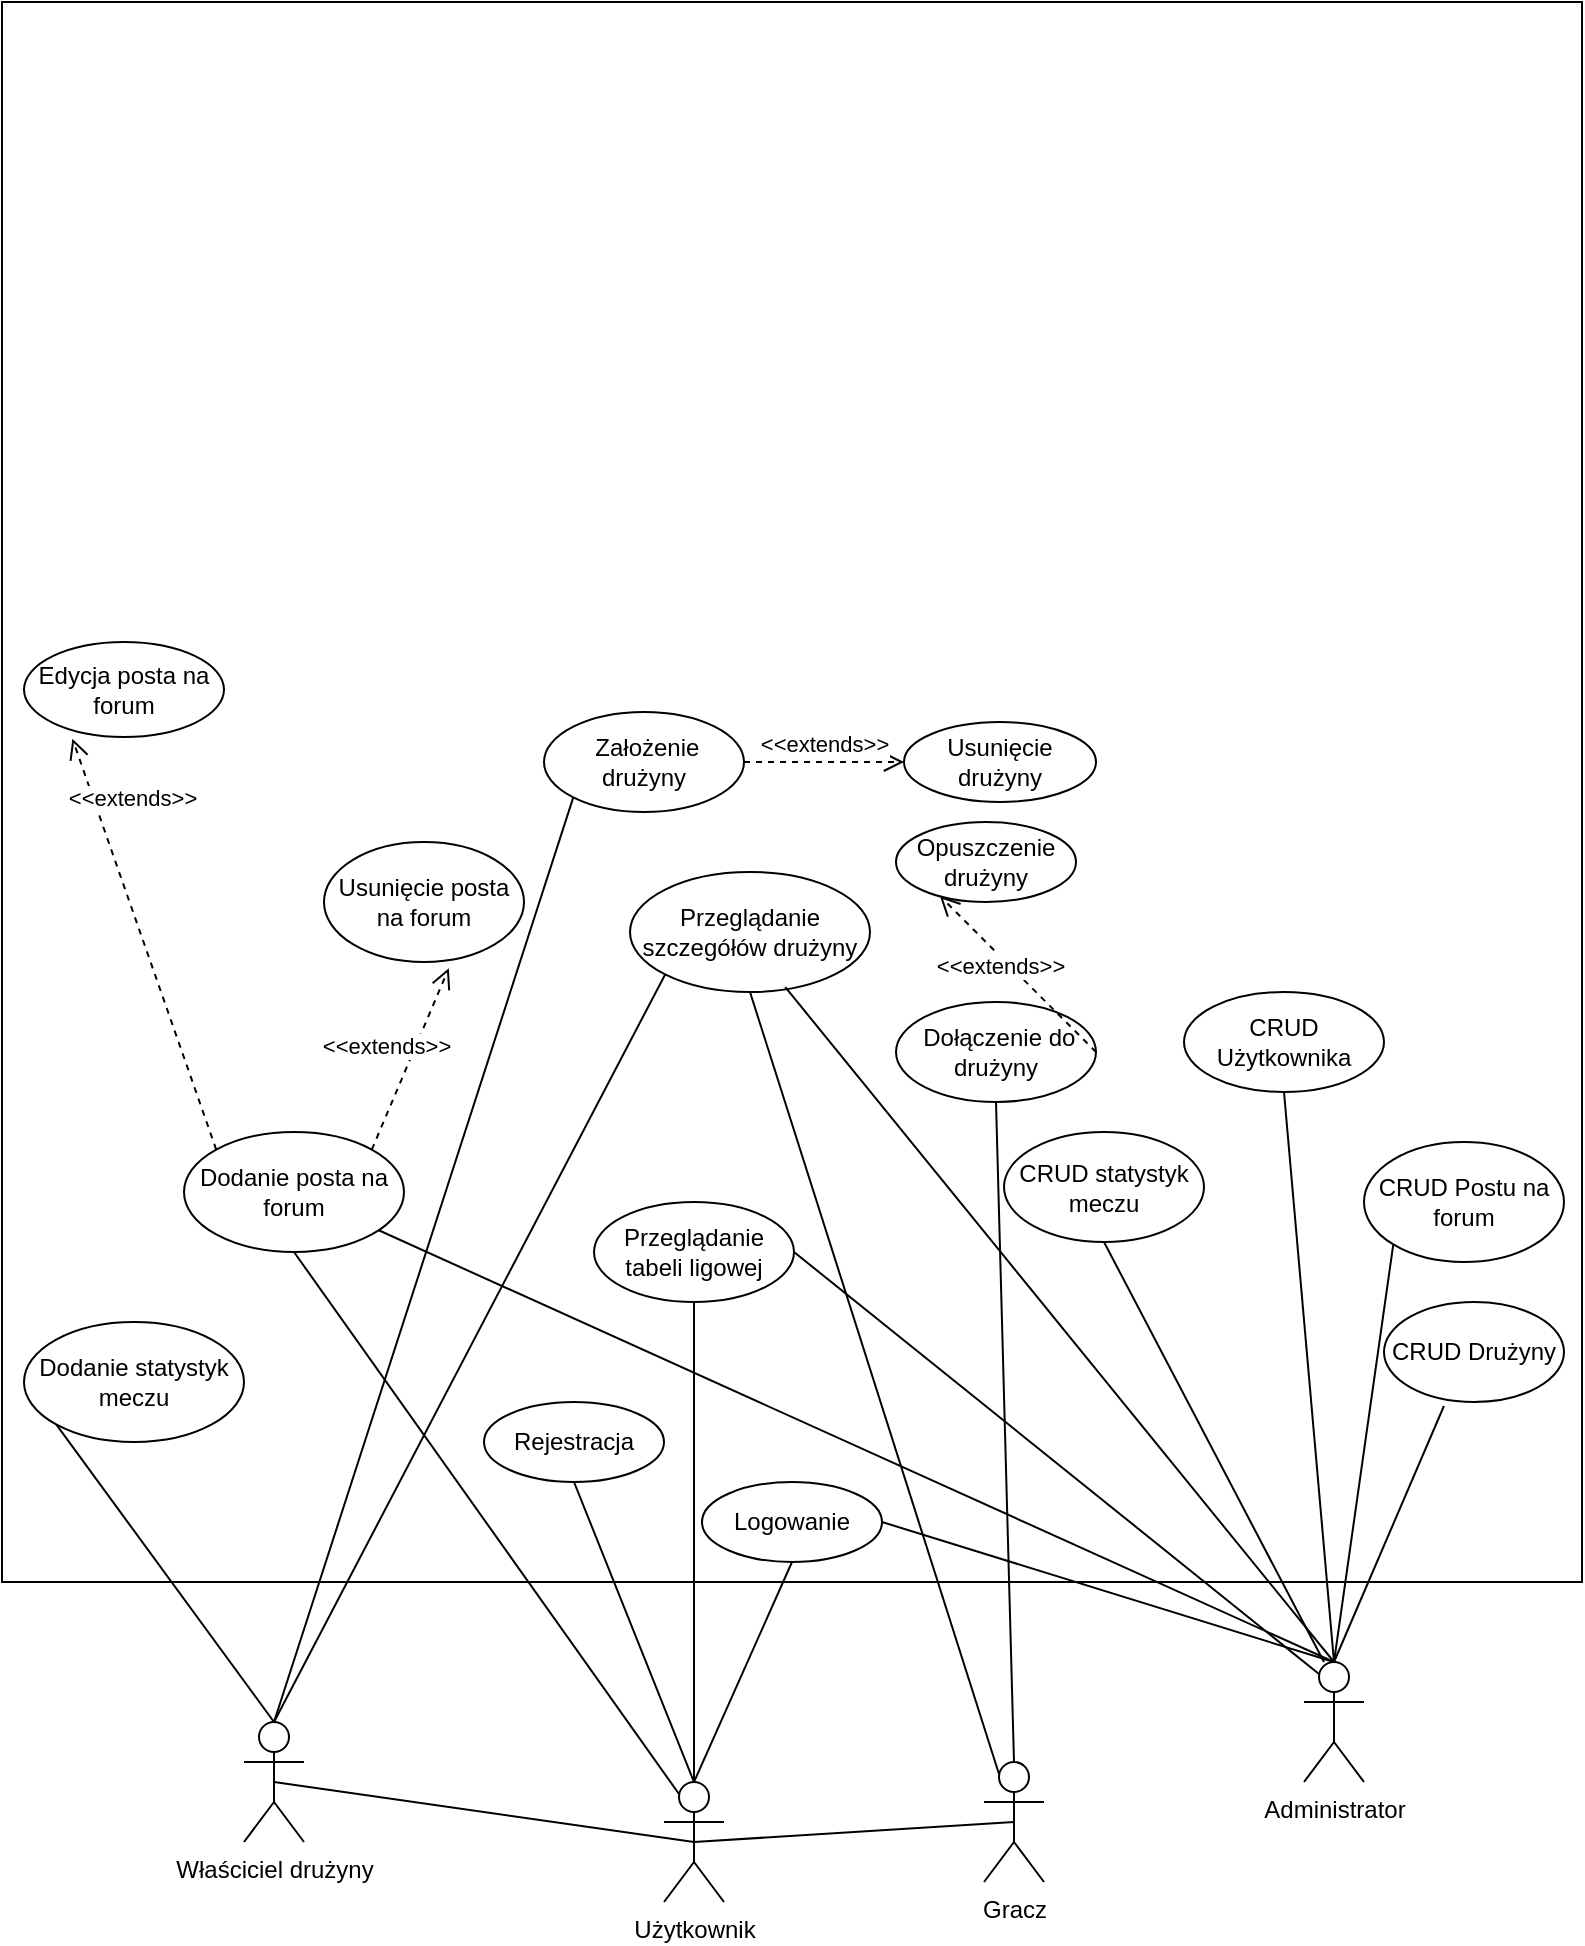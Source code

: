 <mxfile version="22.1.6" type="github">
  <diagram name="Strona-1" id="X-7RsSTV_ApfDy_lV50m">
    <mxGraphModel dx="1434" dy="782" grid="1" gridSize="10" guides="1" tooltips="1" connect="1" arrows="1" fold="1" page="1" pageScale="1" pageWidth="827" pageHeight="1169" math="0" shadow="0">
      <root>
        <mxCell id="0" />
        <mxCell id="1" parent="0" />
        <mxCell id="tqh2C1JOozACmvzIIyUE-1" value="Właściciel drużyny" style="shape=umlActor;verticalLabelPosition=bottom;verticalAlign=top;html=1;outlineConnect=0;" parent="1" vertex="1">
          <mxGeometry x="140" y="980" width="30" height="60" as="geometry" />
        </mxCell>
        <mxCell id="tqh2C1JOozACmvzIIyUE-2" value="Użytkownik" style="shape=umlActor;verticalLabelPosition=bottom;verticalAlign=top;html=1;outlineConnect=0;" parent="1" vertex="1">
          <mxGeometry x="350" y="1010" width="30" height="60" as="geometry" />
        </mxCell>
        <mxCell id="tqh2C1JOozACmvzIIyUE-3" value="Administrator" style="shape=umlActor;verticalLabelPosition=bottom;verticalAlign=top;html=1;outlineConnect=0;" parent="1" vertex="1">
          <mxGeometry x="670" y="950" width="30" height="60" as="geometry" />
        </mxCell>
        <mxCell id="tqh2C1JOozACmvzIIyUE-6" value="Gracz" style="shape=umlActor;verticalLabelPosition=bottom;verticalAlign=top;html=1;outlineConnect=0;" parent="1" vertex="1">
          <mxGeometry x="510" y="1000" width="30" height="60" as="geometry" />
        </mxCell>
        <mxCell id="tqh2C1JOozACmvzIIyUE-7" value="" style="whiteSpace=wrap;html=1;aspect=fixed;fillColor=none;" parent="1" vertex="1">
          <mxGeometry x="19" y="120" width="790" height="790" as="geometry" />
        </mxCell>
        <mxCell id="tqh2C1JOozACmvzIIyUE-8" value="" style="endArrow=none;html=1;rounded=0;exitX=0.5;exitY=0.5;exitDx=0;exitDy=0;exitPerimeter=0;entryX=0.5;entryY=0.5;entryDx=0;entryDy=0;entryPerimeter=0;" parent="1" source="tqh2C1JOozACmvzIIyUE-2" target="tqh2C1JOozACmvzIIyUE-6" edge="1">
          <mxGeometry width="50" height="50" relative="1" as="geometry">
            <mxPoint x="290" y="740" as="sourcePoint" />
            <mxPoint x="390" y="730" as="targetPoint" />
          </mxGeometry>
        </mxCell>
        <mxCell id="tqh2C1JOozACmvzIIyUE-9" value="" style="endArrow=none;html=1;rounded=0;entryX=0.5;entryY=0.5;entryDx=0;entryDy=0;entryPerimeter=0;exitX=0.5;exitY=0.5;exitDx=0;exitDy=0;exitPerimeter=0;" parent="1" source="tqh2C1JOozACmvzIIyUE-2" target="tqh2C1JOozACmvzIIyUE-1" edge="1">
          <mxGeometry width="50" height="50" relative="1" as="geometry">
            <mxPoint x="370" y="750" as="sourcePoint" />
            <mxPoint x="40" y="700" as="targetPoint" />
          </mxGeometry>
        </mxCell>
        <mxCell id="tqh2C1JOozACmvzIIyUE-13" value="&amp;nbsp;Założenie drużyny" style="ellipse;whiteSpace=wrap;html=1;" parent="1" vertex="1">
          <mxGeometry x="290" y="475" width="100" height="50" as="geometry" />
        </mxCell>
        <mxCell id="tqh2C1JOozACmvzIIyUE-14" value="&amp;nbsp;Dołączenie do drużyny" style="ellipse;whiteSpace=wrap;html=1;" parent="1" vertex="1">
          <mxGeometry x="466" y="620" width="100" height="50" as="geometry" />
        </mxCell>
        <mxCell id="tqh2C1JOozACmvzIIyUE-16" value="Rejestracja" style="ellipse;whiteSpace=wrap;html=1;" parent="1" vertex="1">
          <mxGeometry x="260" y="820" width="90" height="40" as="geometry" />
        </mxCell>
        <mxCell id="tqh2C1JOozACmvzIIyUE-17" value="Logowanie" style="ellipse;whiteSpace=wrap;html=1;" parent="1" vertex="1">
          <mxGeometry x="369" y="860" width="90" height="40" as="geometry" />
        </mxCell>
        <mxCell id="tqh2C1JOozACmvzIIyUE-18" value="Usunięcie drużyny" style="ellipse;whiteSpace=wrap;html=1;" parent="1" vertex="1">
          <mxGeometry x="470" y="480" width="96" height="40" as="geometry" />
        </mxCell>
        <mxCell id="tqh2C1JOozACmvzIIyUE-19" value="&lt;div&gt;Opuszczenie&lt;/div&gt;&lt;div&gt;drużyny&lt;br&gt;&lt;/div&gt;" style="ellipse;whiteSpace=wrap;html=1;" parent="1" vertex="1">
          <mxGeometry x="466" y="530" width="90" height="40" as="geometry" />
        </mxCell>
        <mxCell id="tqh2C1JOozACmvzIIyUE-20" value="Dodanie statystyk meczu" style="ellipse;whiteSpace=wrap;html=1;" parent="1" vertex="1">
          <mxGeometry x="30" y="780" width="110" height="60" as="geometry" />
        </mxCell>
        <mxCell id="tqh2C1JOozACmvzIIyUE-21" value="&lt;div&gt;Przeglądanie&lt;/div&gt;&lt;div&gt;tabeli ligowej&lt;br&gt;&lt;/div&gt;" style="ellipse;whiteSpace=wrap;html=1;" parent="1" vertex="1">
          <mxGeometry x="315" y="720" width="100" height="50" as="geometry" />
        </mxCell>
        <mxCell id="tqh2C1JOozACmvzIIyUE-22" value="Przeglądanie szczegółów drużyny" style="ellipse;whiteSpace=wrap;html=1;" parent="1" vertex="1">
          <mxGeometry x="333" y="555" width="120" height="60" as="geometry" />
        </mxCell>
        <mxCell id="tqh2C1JOozACmvzIIyUE-23" value="Dodanie posta na forum" style="ellipse;whiteSpace=wrap;html=1;" parent="1" vertex="1">
          <mxGeometry x="110" y="685" width="110" height="60" as="geometry" />
        </mxCell>
        <mxCell id="tqh2C1JOozACmvzIIyUE-24" value="Usunięcie posta na forum" style="ellipse;whiteSpace=wrap;html=1;" parent="1" vertex="1">
          <mxGeometry x="180" y="540" width="100" height="60" as="geometry" />
        </mxCell>
        <mxCell id="tqh2C1JOozACmvzIIyUE-25" value="Edycja posta na forum" style="ellipse;whiteSpace=wrap;html=1;" parent="1" vertex="1">
          <mxGeometry x="30" y="440" width="100" height="47.5" as="geometry" />
        </mxCell>
        <mxCell id="tqh2C1JOozACmvzIIyUE-26" value="&amp;lt;&amp;lt;extends&amp;gt;&amp;gt;" style="html=1;verticalAlign=bottom;endArrow=open;dashed=1;endSize=8;curved=0;rounded=0;exitX=1;exitY=0.5;exitDx=0;exitDy=0;entryX=0;entryY=0.5;entryDx=0;entryDy=0;" parent="1" source="tqh2C1JOozACmvzIIyUE-13" target="tqh2C1JOozACmvzIIyUE-18" edge="1">
          <mxGeometry relative="1" as="geometry">
            <mxPoint x="339.996" y="450" as="sourcePoint" />
            <mxPoint x="486.36" y="220" as="targetPoint" />
          </mxGeometry>
        </mxCell>
        <mxCell id="tqh2C1JOozACmvzIIyUE-27" value="" style="endArrow=none;html=1;rounded=0;exitX=0.5;exitY=0;exitDx=0;exitDy=0;exitPerimeter=0;entryX=0.5;entryY=1;entryDx=0;entryDy=0;" parent="1" source="tqh2C1JOozACmvzIIyUE-6" target="tqh2C1JOozACmvzIIyUE-14" edge="1">
          <mxGeometry width="50" height="50" relative="1" as="geometry">
            <mxPoint x="390" y="480" as="sourcePoint" />
            <mxPoint x="440" y="430" as="targetPoint" />
          </mxGeometry>
        </mxCell>
        <mxCell id="tqh2C1JOozACmvzIIyUE-28" value="&amp;lt;&amp;lt;extends&amp;gt;&amp;gt;" style="html=1;verticalAlign=bottom;endArrow=open;dashed=1;endSize=8;curved=0;rounded=0;exitX=1;exitY=0.5;exitDx=0;exitDy=0;entryX=0.244;entryY=0.925;entryDx=0;entryDy=0;entryPerimeter=0;" parent="1" source="tqh2C1JOozACmvzIIyUE-14" target="tqh2C1JOozACmvzIIyUE-19" edge="1">
          <mxGeometry x="0.039" y="10" relative="1" as="geometry">
            <mxPoint x="503" y="564.5" as="sourcePoint" />
            <mxPoint x="550" y="564.5" as="targetPoint" />
            <mxPoint as="offset" />
          </mxGeometry>
        </mxCell>
        <mxCell id="tqh2C1JOozACmvzIIyUE-32" value="&amp;lt;&amp;lt;extends&amp;gt;&amp;gt;" style="html=1;verticalAlign=bottom;endArrow=open;dashed=1;endSize=8;curved=0;rounded=0;exitX=0;exitY=0;exitDx=0;exitDy=0;entryX=0.242;entryY=1.018;entryDx=0;entryDy=0;entryPerimeter=0;" parent="1" source="tqh2C1JOozACmvzIIyUE-23" target="tqh2C1JOozACmvzIIyUE-25" edge="1">
          <mxGeometry x="0.57" y="-15" relative="1" as="geometry">
            <mxPoint x="450" y="450" as="sourcePoint" />
            <mxPoint x="370" y="450" as="targetPoint" />
            <mxPoint as="offset" />
          </mxGeometry>
        </mxCell>
        <mxCell id="tqh2C1JOozACmvzIIyUE-33" value="&amp;lt;&amp;lt;extends&amp;gt;&amp;gt;" style="html=1;verticalAlign=bottom;endArrow=open;dashed=1;endSize=8;curved=0;rounded=0;exitX=1;exitY=0;exitDx=0;exitDy=0;entryX=0.624;entryY=1.052;entryDx=0;entryDy=0;entryPerimeter=0;" parent="1" source="tqh2C1JOozACmvzIIyUE-23" target="tqh2C1JOozACmvzIIyUE-24" edge="1">
          <mxGeometry x="-0.143" y="10" relative="1" as="geometry">
            <mxPoint x="234" y="589" as="sourcePoint" />
            <mxPoint x="261" y="557" as="targetPoint" />
            <mxPoint as="offset" />
          </mxGeometry>
        </mxCell>
        <mxCell id="tqh2C1JOozACmvzIIyUE-39" value="" style="endArrow=none;html=1;rounded=0;entryX=0.25;entryY=0.1;entryDx=0;entryDy=0;entryPerimeter=0;exitX=0.5;exitY=1;exitDx=0;exitDy=0;" parent="1" source="tqh2C1JOozACmvzIIyUE-22" target="tqh2C1JOozACmvzIIyUE-6" edge="1">
          <mxGeometry width="50" height="50" relative="1" as="geometry">
            <mxPoint x="390" y="480" as="sourcePoint" />
            <mxPoint x="440" y="430" as="targetPoint" />
          </mxGeometry>
        </mxCell>
        <mxCell id="tqh2C1JOozACmvzIIyUE-43" value="" style="endArrow=none;html=1;rounded=0;exitX=0.5;exitY=0;exitDx=0;exitDy=0;exitPerimeter=0;entryX=0;entryY=1;entryDx=0;entryDy=0;" parent="1" source="tqh2C1JOozACmvzIIyUE-1" target="tqh2C1JOozACmvzIIyUE-22" edge="1">
          <mxGeometry width="50" height="50" relative="1" as="geometry">
            <mxPoint x="470" y="710" as="sourcePoint" />
            <mxPoint x="520" y="660" as="targetPoint" />
          </mxGeometry>
        </mxCell>
        <mxCell id="tqh2C1JOozACmvzIIyUE-44" value="" style="endArrow=none;html=1;rounded=0;exitX=0.5;exitY=0;exitDx=0;exitDy=0;exitPerimeter=0;entryX=0.5;entryY=1;entryDx=0;entryDy=0;" parent="1" source="tqh2C1JOozACmvzIIyUE-2" target="tqh2C1JOozACmvzIIyUE-16" edge="1">
          <mxGeometry width="50" height="50" relative="1" as="geometry">
            <mxPoint x="470" y="640" as="sourcePoint" />
            <mxPoint x="520" y="590" as="targetPoint" />
          </mxGeometry>
        </mxCell>
        <mxCell id="tqh2C1JOozACmvzIIyUE-45" value="" style="endArrow=none;html=1;rounded=0;exitX=0.5;exitY=0;exitDx=0;exitDy=0;exitPerimeter=0;entryX=0.5;entryY=1;entryDx=0;entryDy=0;" parent="1" source="tqh2C1JOozACmvzIIyUE-2" target="tqh2C1JOozACmvzIIyUE-17" edge="1">
          <mxGeometry width="50" height="50" relative="1" as="geometry">
            <mxPoint x="470" y="640" as="sourcePoint" />
            <mxPoint x="520" y="590" as="targetPoint" />
          </mxGeometry>
        </mxCell>
        <mxCell id="tqh2C1JOozACmvzIIyUE-47" value="" style="endArrow=none;html=1;rounded=0;exitX=0.5;exitY=0;exitDx=0;exitDy=0;exitPerimeter=0;entryX=1;entryY=0.5;entryDx=0;entryDy=0;" parent="1" source="tqh2C1JOozACmvzIIyUE-3" target="tqh2C1JOozACmvzIIyUE-17" edge="1">
          <mxGeometry width="50" height="50" relative="1" as="geometry">
            <mxPoint x="470" y="740" as="sourcePoint" />
            <mxPoint x="520" y="690" as="targetPoint" />
          </mxGeometry>
        </mxCell>
        <mxCell id="tqh2C1JOozACmvzIIyUE-48" value="" style="endArrow=none;html=1;rounded=0;exitX=0.5;exitY=0;exitDx=0;exitDy=0;exitPerimeter=0;entryX=0.647;entryY=0.959;entryDx=0;entryDy=0;entryPerimeter=0;" parent="1" source="tqh2C1JOozACmvzIIyUE-3" target="tqh2C1JOozACmvzIIyUE-22" edge="1">
          <mxGeometry width="50" height="50" relative="1" as="geometry">
            <mxPoint x="470" y="740" as="sourcePoint" />
            <mxPoint x="520" y="690" as="targetPoint" />
          </mxGeometry>
        </mxCell>
        <mxCell id="tqh2C1JOozACmvzIIyUE-49" value="" style="endArrow=none;html=1;rounded=0;exitX=0.5;exitY=0;exitDx=0;exitDy=0;exitPerimeter=0;entryX=0;entryY=1;entryDx=0;entryDy=0;" parent="1" source="tqh2C1JOozACmvzIIyUE-1" target="tqh2C1JOozACmvzIIyUE-20" edge="1">
          <mxGeometry width="50" height="50" relative="1" as="geometry">
            <mxPoint x="470" y="640" as="sourcePoint" />
            <mxPoint x="520" y="590" as="targetPoint" />
          </mxGeometry>
        </mxCell>
        <mxCell id="tqh2C1JOozACmvzIIyUE-51" value="" style="endArrow=none;html=1;rounded=0;entryX=0;entryY=1;entryDx=0;entryDy=0;exitX=0.5;exitY=0;exitDx=0;exitDy=0;exitPerimeter=0;" parent="1" source="tqh2C1JOozACmvzIIyUE-1" target="tqh2C1JOozACmvzIIyUE-13" edge="1">
          <mxGeometry width="50" height="50" relative="1" as="geometry">
            <mxPoint x="215" y="750" as="sourcePoint" />
            <mxPoint x="265" y="700" as="targetPoint" />
          </mxGeometry>
        </mxCell>
        <mxCell id="tqh2C1JOozACmvzIIyUE-53" value="" style="endArrow=none;html=1;rounded=0;exitX=0.5;exitY=0;exitDx=0;exitDy=0;exitPerimeter=0;" parent="1" source="tqh2C1JOozACmvzIIyUE-2" target="tqh2C1JOozACmvzIIyUE-21" edge="1">
          <mxGeometry width="50" height="50" relative="1" as="geometry">
            <mxPoint x="470" y="710" as="sourcePoint" />
            <mxPoint x="520" y="660" as="targetPoint" />
          </mxGeometry>
        </mxCell>
        <mxCell id="tqh2C1JOozACmvzIIyUE-55" value="" style="endArrow=none;html=1;rounded=0;exitX=0.25;exitY=0.1;exitDx=0;exitDy=0;exitPerimeter=0;entryX=0.5;entryY=1;entryDx=0;entryDy=0;" parent="1" source="tqh2C1JOozACmvzIIyUE-2" target="tqh2C1JOozACmvzIIyUE-23" edge="1">
          <mxGeometry width="50" height="50" relative="1" as="geometry">
            <mxPoint x="650" y="750" as="sourcePoint" />
            <mxPoint x="700" y="700" as="targetPoint" />
          </mxGeometry>
        </mxCell>
        <mxCell id="tqh2C1JOozACmvzIIyUE-57" value="" style="endArrow=none;html=1;rounded=0;entryX=0.25;entryY=0.1;entryDx=0;entryDy=0;entryPerimeter=0;exitX=1;exitY=0.5;exitDx=0;exitDy=0;" parent="1" source="tqh2C1JOozACmvzIIyUE-21" target="tqh2C1JOozACmvzIIyUE-3" edge="1">
          <mxGeometry width="50" height="50" relative="1" as="geometry">
            <mxPoint x="670" y="1020" as="sourcePoint" />
            <mxPoint x="720" y="970" as="targetPoint" />
          </mxGeometry>
        </mxCell>
        <mxCell id="tqh2C1JOozACmvzIIyUE-59" value="" style="endArrow=none;html=1;rounded=0;exitX=0.5;exitY=0;exitDx=0;exitDy=0;exitPerimeter=0;" parent="1" source="tqh2C1JOozACmvzIIyUE-3" target="tqh2C1JOozACmvzIIyUE-23" edge="1">
          <mxGeometry width="50" height="50" relative="1" as="geometry">
            <mxPoint x="650" y="710" as="sourcePoint" />
            <mxPoint x="700" y="660" as="targetPoint" />
          </mxGeometry>
        </mxCell>
        <mxCell id="9YVwSkkrjaQv7DZrz_Ra-1" value="CRUD Użytkownika" style="ellipse;whiteSpace=wrap;html=1;" vertex="1" parent="1">
          <mxGeometry x="610" y="615" width="100" height="50" as="geometry" />
        </mxCell>
        <mxCell id="9YVwSkkrjaQv7DZrz_Ra-2" value="CRUD Postu na forum" style="ellipse;whiteSpace=wrap;html=1;" vertex="1" parent="1">
          <mxGeometry x="700" y="690" width="100" height="60" as="geometry" />
        </mxCell>
        <mxCell id="9YVwSkkrjaQv7DZrz_Ra-3" value="CRUD Drużyny" style="ellipse;whiteSpace=wrap;html=1;" vertex="1" parent="1">
          <mxGeometry x="710" y="770" width="90" height="50" as="geometry" />
        </mxCell>
        <mxCell id="9YVwSkkrjaQv7DZrz_Ra-4" value="CRUD statystyk meczu" style="ellipse;whiteSpace=wrap;html=1;" vertex="1" parent="1">
          <mxGeometry x="520" y="685" width="100" height="55" as="geometry" />
        </mxCell>
        <mxCell id="9YVwSkkrjaQv7DZrz_Ra-5" value="" style="endArrow=none;html=1;rounded=0;exitX=0.5;exitY=0;exitDx=0;exitDy=0;exitPerimeter=0;entryX=0.333;entryY=1.04;entryDx=0;entryDy=0;entryPerimeter=0;" edge="1" parent="1" source="tqh2C1JOozACmvzIIyUE-3" target="9YVwSkkrjaQv7DZrz_Ra-3">
          <mxGeometry width="50" height="50" relative="1" as="geometry">
            <mxPoint x="390" y="730" as="sourcePoint" />
            <mxPoint x="440" y="680" as="targetPoint" />
          </mxGeometry>
        </mxCell>
        <mxCell id="9YVwSkkrjaQv7DZrz_Ra-6" value="" style="endArrow=none;html=1;rounded=0;entryX=0.5;entryY=1;entryDx=0;entryDy=0;" edge="1" parent="1" target="9YVwSkkrjaQv7DZrz_Ra-4">
          <mxGeometry width="50" height="50" relative="1" as="geometry">
            <mxPoint x="680" y="950" as="sourcePoint" />
            <mxPoint x="440" y="680" as="targetPoint" />
          </mxGeometry>
        </mxCell>
        <mxCell id="9YVwSkkrjaQv7DZrz_Ra-7" value="" style="endArrow=none;html=1;rounded=0;exitX=0.5;exitY=0;exitDx=0;exitDy=0;exitPerimeter=0;entryX=0;entryY=1;entryDx=0;entryDy=0;" edge="1" parent="1" source="tqh2C1JOozACmvzIIyUE-3" target="9YVwSkkrjaQv7DZrz_Ra-2">
          <mxGeometry width="50" height="50" relative="1" as="geometry">
            <mxPoint x="390" y="730" as="sourcePoint" />
            <mxPoint x="440" y="680" as="targetPoint" />
          </mxGeometry>
        </mxCell>
        <mxCell id="9YVwSkkrjaQv7DZrz_Ra-8" value="" style="endArrow=none;html=1;rounded=0;exitX=0.5;exitY=0;exitDx=0;exitDy=0;exitPerimeter=0;entryX=0.5;entryY=1;entryDx=0;entryDy=0;" edge="1" parent="1" source="tqh2C1JOozACmvzIIyUE-3" target="9YVwSkkrjaQv7DZrz_Ra-1">
          <mxGeometry width="50" height="50" relative="1" as="geometry">
            <mxPoint x="390" y="730" as="sourcePoint" />
            <mxPoint x="440" y="680" as="targetPoint" />
          </mxGeometry>
        </mxCell>
      </root>
    </mxGraphModel>
  </diagram>
</mxfile>
